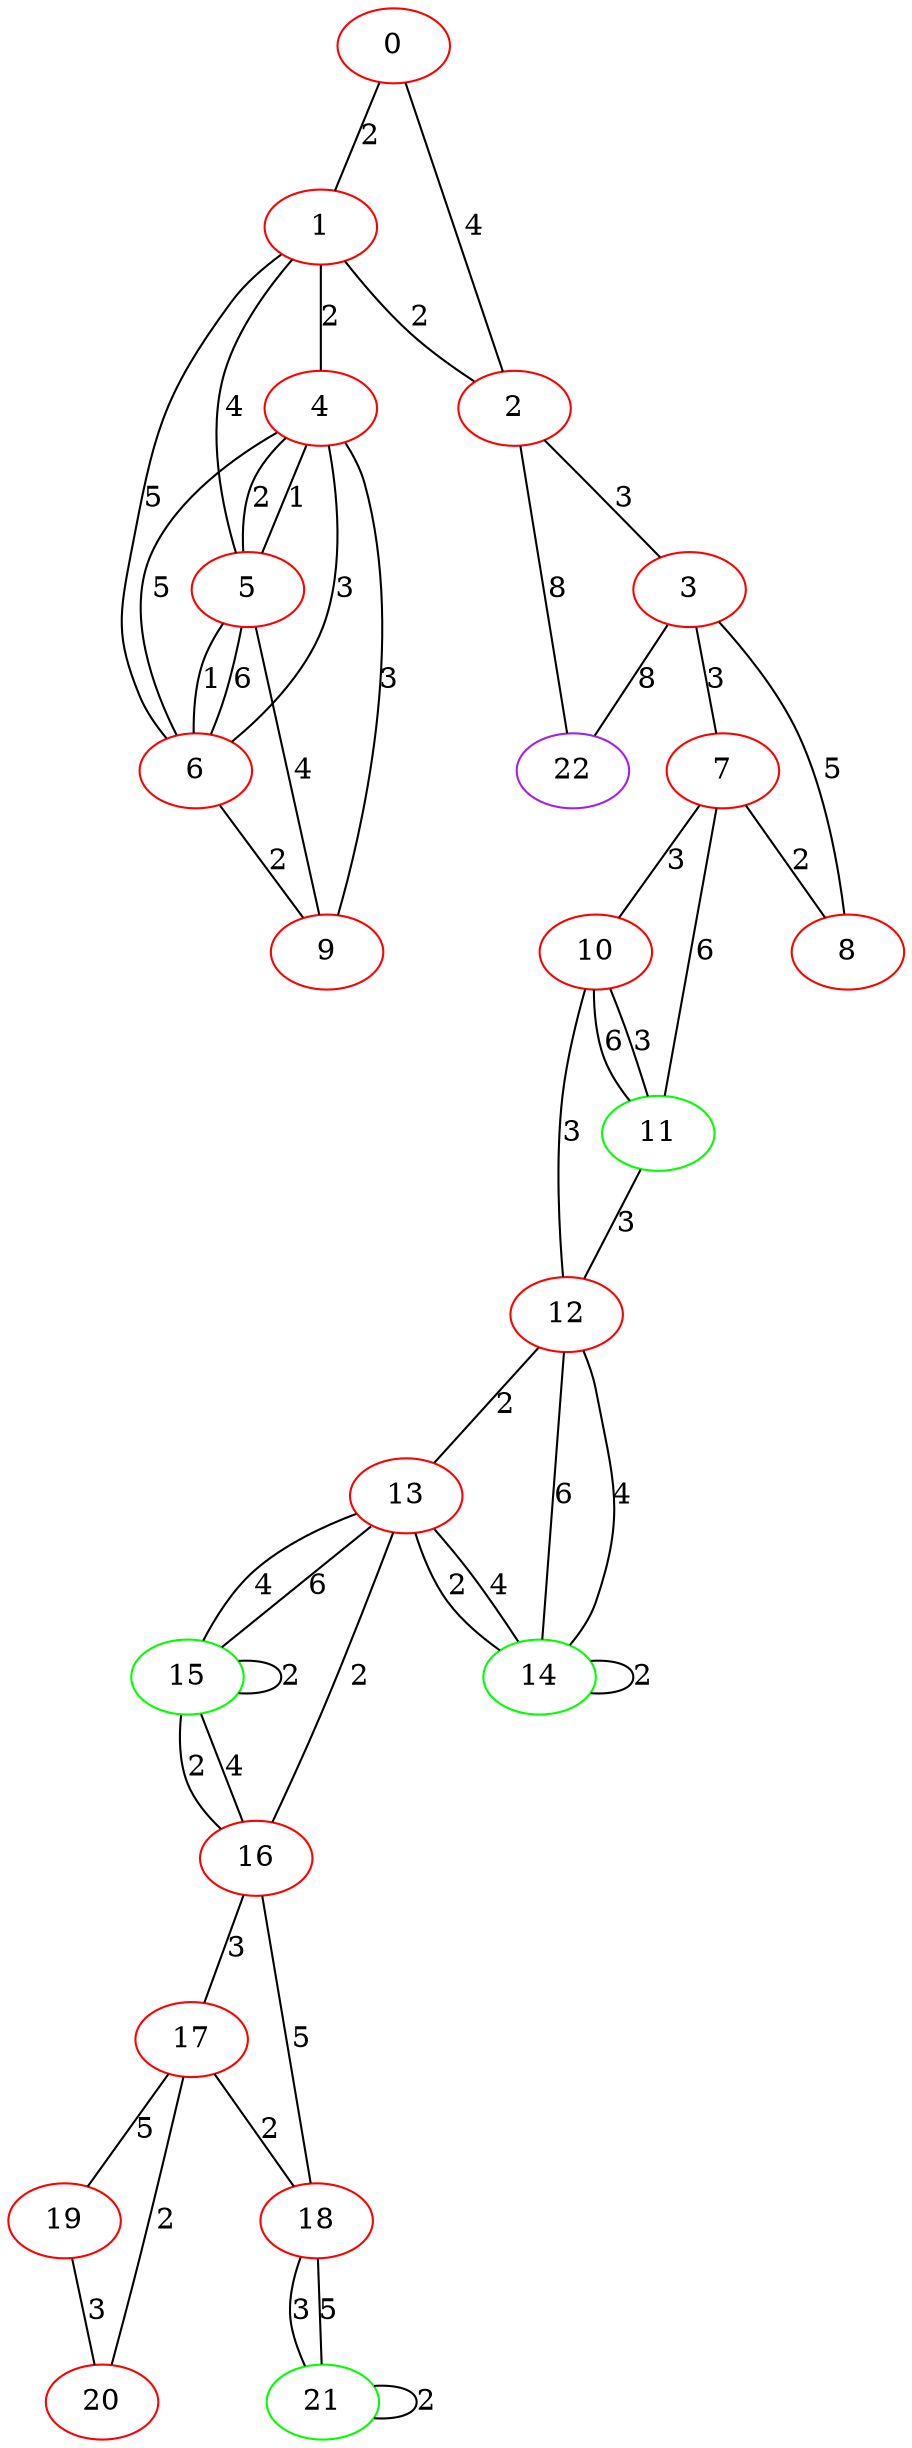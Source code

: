 graph "" {
0 [color=red, weight=1];
1 [color=red, weight=1];
2 [color=red, weight=1];
3 [color=red, weight=1];
4 [color=red, weight=1];
5 [color=red, weight=1];
6 [color=red, weight=1];
7 [color=red, weight=1];
8 [color=red, weight=1];
9 [color=red, weight=1];
10 [color=red, weight=1];
11 [color=green, weight=2];
12 [color=red, weight=1];
13 [color=red, weight=1];
14 [color=green, weight=2];
15 [color=green, weight=2];
16 [color=red, weight=1];
17 [color=red, weight=1];
18 [color=red, weight=1];
19 [color=red, weight=1];
20 [color=red, weight=1];
21 [color=green, weight=2];
22 [color=purple, weight=4];
0 -- 1  [key=0, label=2];
0 -- 2  [key=0, label=4];
1 -- 2  [key=0, label=2];
1 -- 4  [key=0, label=2];
1 -- 5  [key=0, label=4];
1 -- 6  [key=0, label=5];
2 -- 3  [key=0, label=3];
2 -- 22  [key=0, label=8];
3 -- 8  [key=0, label=5];
3 -- 22  [key=0, label=8];
3 -- 7  [key=0, label=3];
4 -- 9  [key=0, label=3];
4 -- 5  [key=0, label=1];
4 -- 5  [key=1, label=2];
4 -- 6  [key=0, label=5];
4 -- 6  [key=1, label=3];
5 -- 9  [key=0, label=4];
5 -- 6  [key=0, label=6];
5 -- 6  [key=1, label=1];
6 -- 9  [key=0, label=2];
7 -- 8  [key=0, label=2];
7 -- 11  [key=0, label=6];
7 -- 10  [key=0, label=3];
10 -- 11  [key=0, label=6];
10 -- 11  [key=1, label=3];
10 -- 12  [key=0, label=3];
11 -- 12  [key=0, label=3];
12 -- 13  [key=0, label=2];
12 -- 14  [key=0, label=4];
12 -- 14  [key=1, label=6];
13 -- 16  [key=0, label=2];
13 -- 14  [key=0, label=2];
13 -- 14  [key=1, label=4];
13 -- 15  [key=0, label=6];
13 -- 15  [key=1, label=4];
14 -- 14  [key=0, label=2];
15 -- 16  [key=0, label=4];
15 -- 16  [key=1, label=2];
15 -- 15  [key=0, label=2];
16 -- 17  [key=0, label=3];
16 -- 18  [key=0, label=5];
17 -- 18  [key=0, label=2];
17 -- 19  [key=0, label=5];
17 -- 20  [key=0, label=2];
18 -- 21  [key=0, label=3];
18 -- 21  [key=1, label=5];
19 -- 20  [key=0, label=3];
21 -- 21  [key=0, label=2];
}

